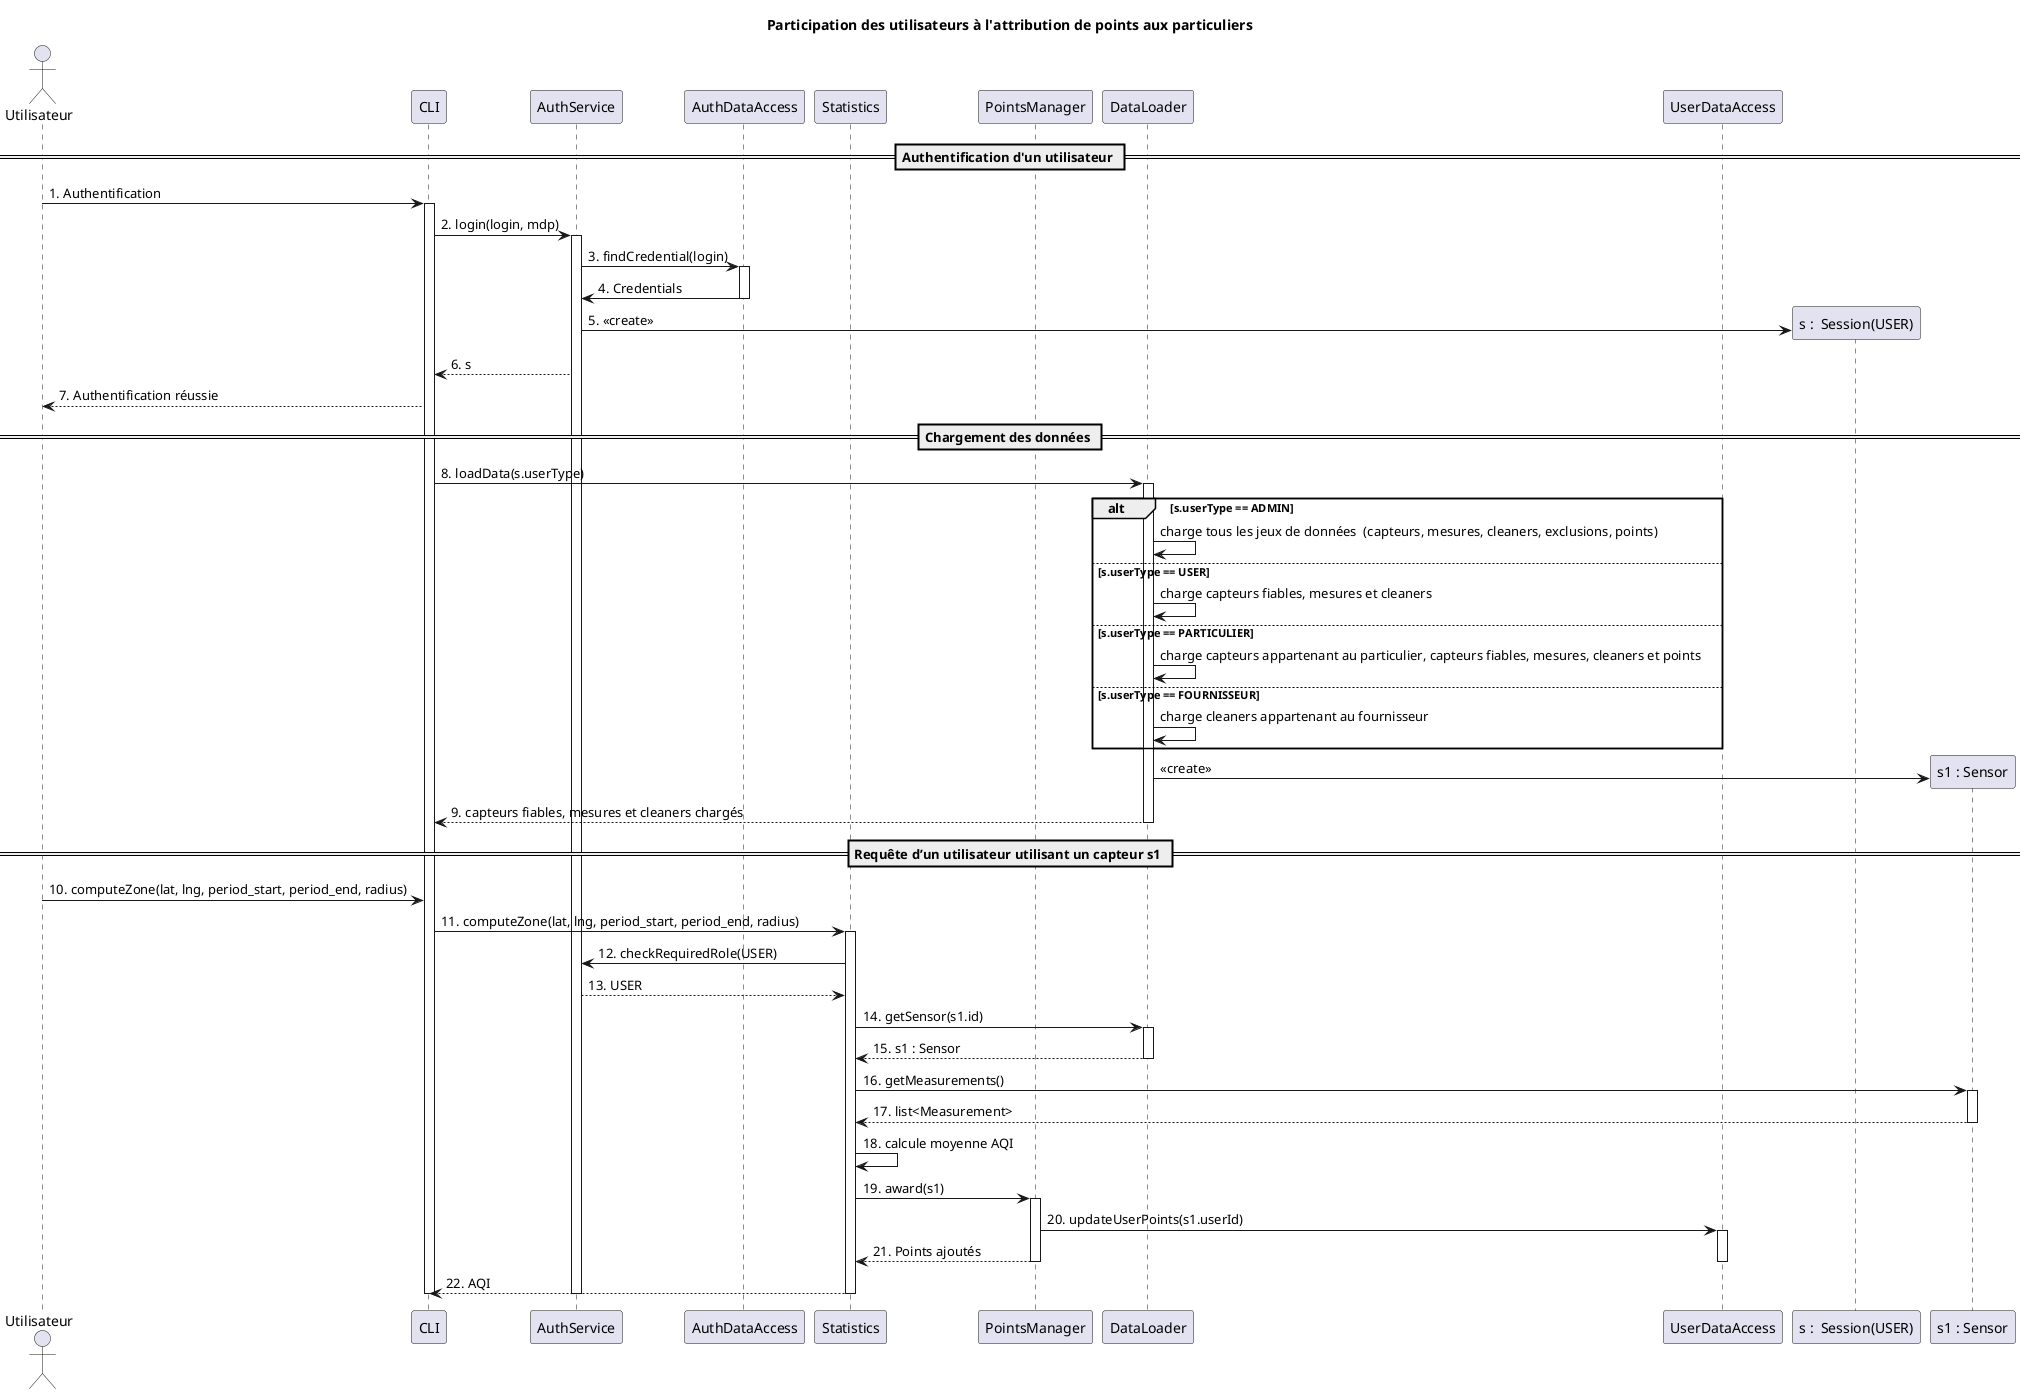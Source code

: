 @startuml Partici
title Participation des utilisateurs à l'attribution de points aux particuliers

actor "Utilisateur" as user

participant "CLI" as cli

participant "AuthService" as auth
participant "AuthDataAccess" as authdata

participant "Statistics" as service

participant "PointsManager" as points
participant "DataLoader" as dl
participant "UserDataAccess" as uda

== Authentification d'un utilisateur ==
user -> cli : 1. Authentification
activate cli
cli -> auth : 2. login(login, mdp)

    activate auth
        auth -> authdata : 3. findCredential(login)

        activate authdata
            authdata -> auth : 4. Credentials
        deactivate authdata

        create "s :  Session(USER)" as s
        auth -> s : 5. <<create>>
        auth --> cli : 6. s
        cli --> user : 7. Authentification réussie

== Chargement des données ==
    cli -> dl  : 8. loadData(s.userType)
    activate dl
    alt s.userType == ADMIN
        dl -> dl : charge tous les jeux de données  (capteurs, mesures, cleaners, exclusions, points)
    else s.userType == USER
        dl -> dl : charge capteurs fiables, mesures et cleaners
    else s.userType == PARTICULIER
        dl -> dl : charge capteurs appartenant au particulier, capteurs fiables, mesures, cleaners et points
    else s.userType == FOURNISSEUR
        dl -> dl : charge cleaners appartenant au fournisseur
    end
    create "s1 : Sensor" as s1
    dl -> s1 : <<create>>
    dl --> cli  : 9. capteurs fiables, mesures et cleaners chargés
    deactivate dl

== Requête d’un utilisateur utilisant un capteur s1 ==
        user -> cli : 10. computeZone(lat, lng, period_start, period_end, radius)
        cli -> service : 11. computeZone(lat, lng, period_start, period_end, radius)
        
        activate service
            service -> auth : 12. checkRequiredRole(USER)
            auth --> service : 13. USER

            service -> dl : 14. getSensor(s1.id)
            activate dl
                dl --> service : 15. s1 : Sensor
            deactivate dl

            service -> s1 : 16. getMeasurements()
            activate s1
                s1 --> service : 17. list<Measurement>
            deactivate s1

            service -> service : 18. calcule moyenne AQI

            service -> points : 19. award(s1)
            activate points
                points -> uda : 20. updateUserPoints(s1.userId)
                activate uda
                    points --> service : 21. Points ajoutés
                deactivate uda
            deactivate points

            service --> cli : 22. AQI
        deactivate service
    deactivate auth
deactivate cli
@enduml